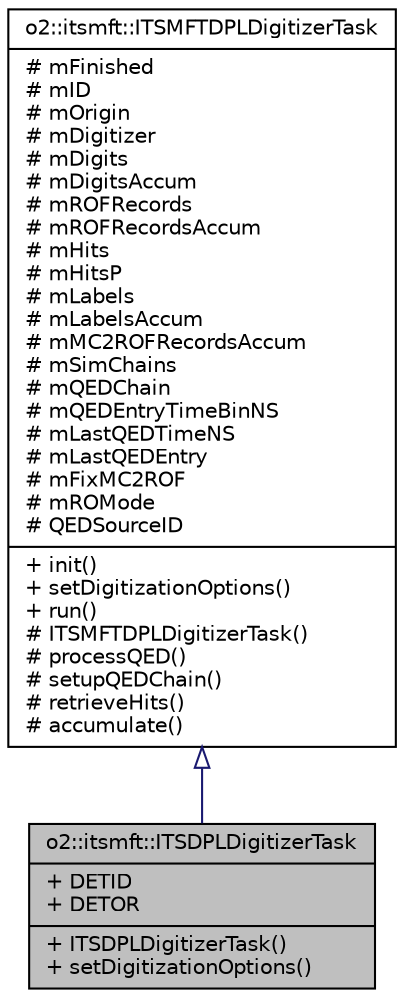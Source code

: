 digraph "o2::itsmft::ITSDPLDigitizerTask"
{
 // INTERACTIVE_SVG=YES
  bgcolor="transparent";
  edge [fontname="Helvetica",fontsize="10",labelfontname="Helvetica",labelfontsize="10"];
  node [fontname="Helvetica",fontsize="10",shape=record];
  Node0 [label="{o2::itsmft::ITSDPLDigitizerTask\n|+ DETID\l+ DETOR\l|+ ITSDPLDigitizerTask()\l+ setDigitizationOptions()\l}",height=0.2,width=0.4,color="black", fillcolor="grey75", style="filled", fontcolor="black"];
  Node1 -> Node0 [dir="back",color="midnightblue",fontsize="10",style="solid",arrowtail="onormal",fontname="Helvetica"];
  Node1 [label="{o2::itsmft::ITSMFTDPLDigitizerTask\n|# mFinished\l# mID\l# mOrigin\l# mDigitizer\l# mDigits\l# mDigitsAccum\l# mROFRecords\l# mROFRecordsAccum\l# mHits\l# mHitsP\l# mLabels\l# mLabelsAccum\l# mMC2ROFRecordsAccum\l# mSimChains\l# mQEDChain\l# mQEDEntryTimeBinNS\l# mLastQEDTimeNS\l# mLastQEDEntry\l# mFixMC2ROF\l# mROMode\l# QEDSourceID\l|+ init()\l+ setDigitizationOptions()\l+ run()\l# ITSMFTDPLDigitizerTask()\l# processQED()\l# setupQEDChain()\l# retrieveHits()\l# accumulate()\l}",height=0.2,width=0.4,color="black",URL="$dd/d3a/classo2_1_1itsmft_1_1ITSMFTDPLDigitizerTask.html"];
}
